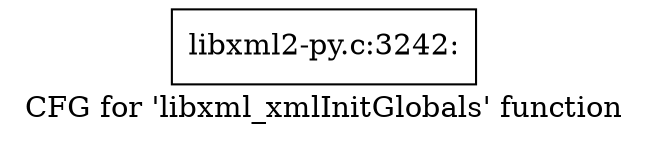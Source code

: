 digraph "CFG for 'libxml_xmlInitGlobals' function" {
	label="CFG for 'libxml_xmlInitGlobals' function";

	Node0x3ef7920 [shape=record,label="{libxml2-py.c:3242:}"];
}
